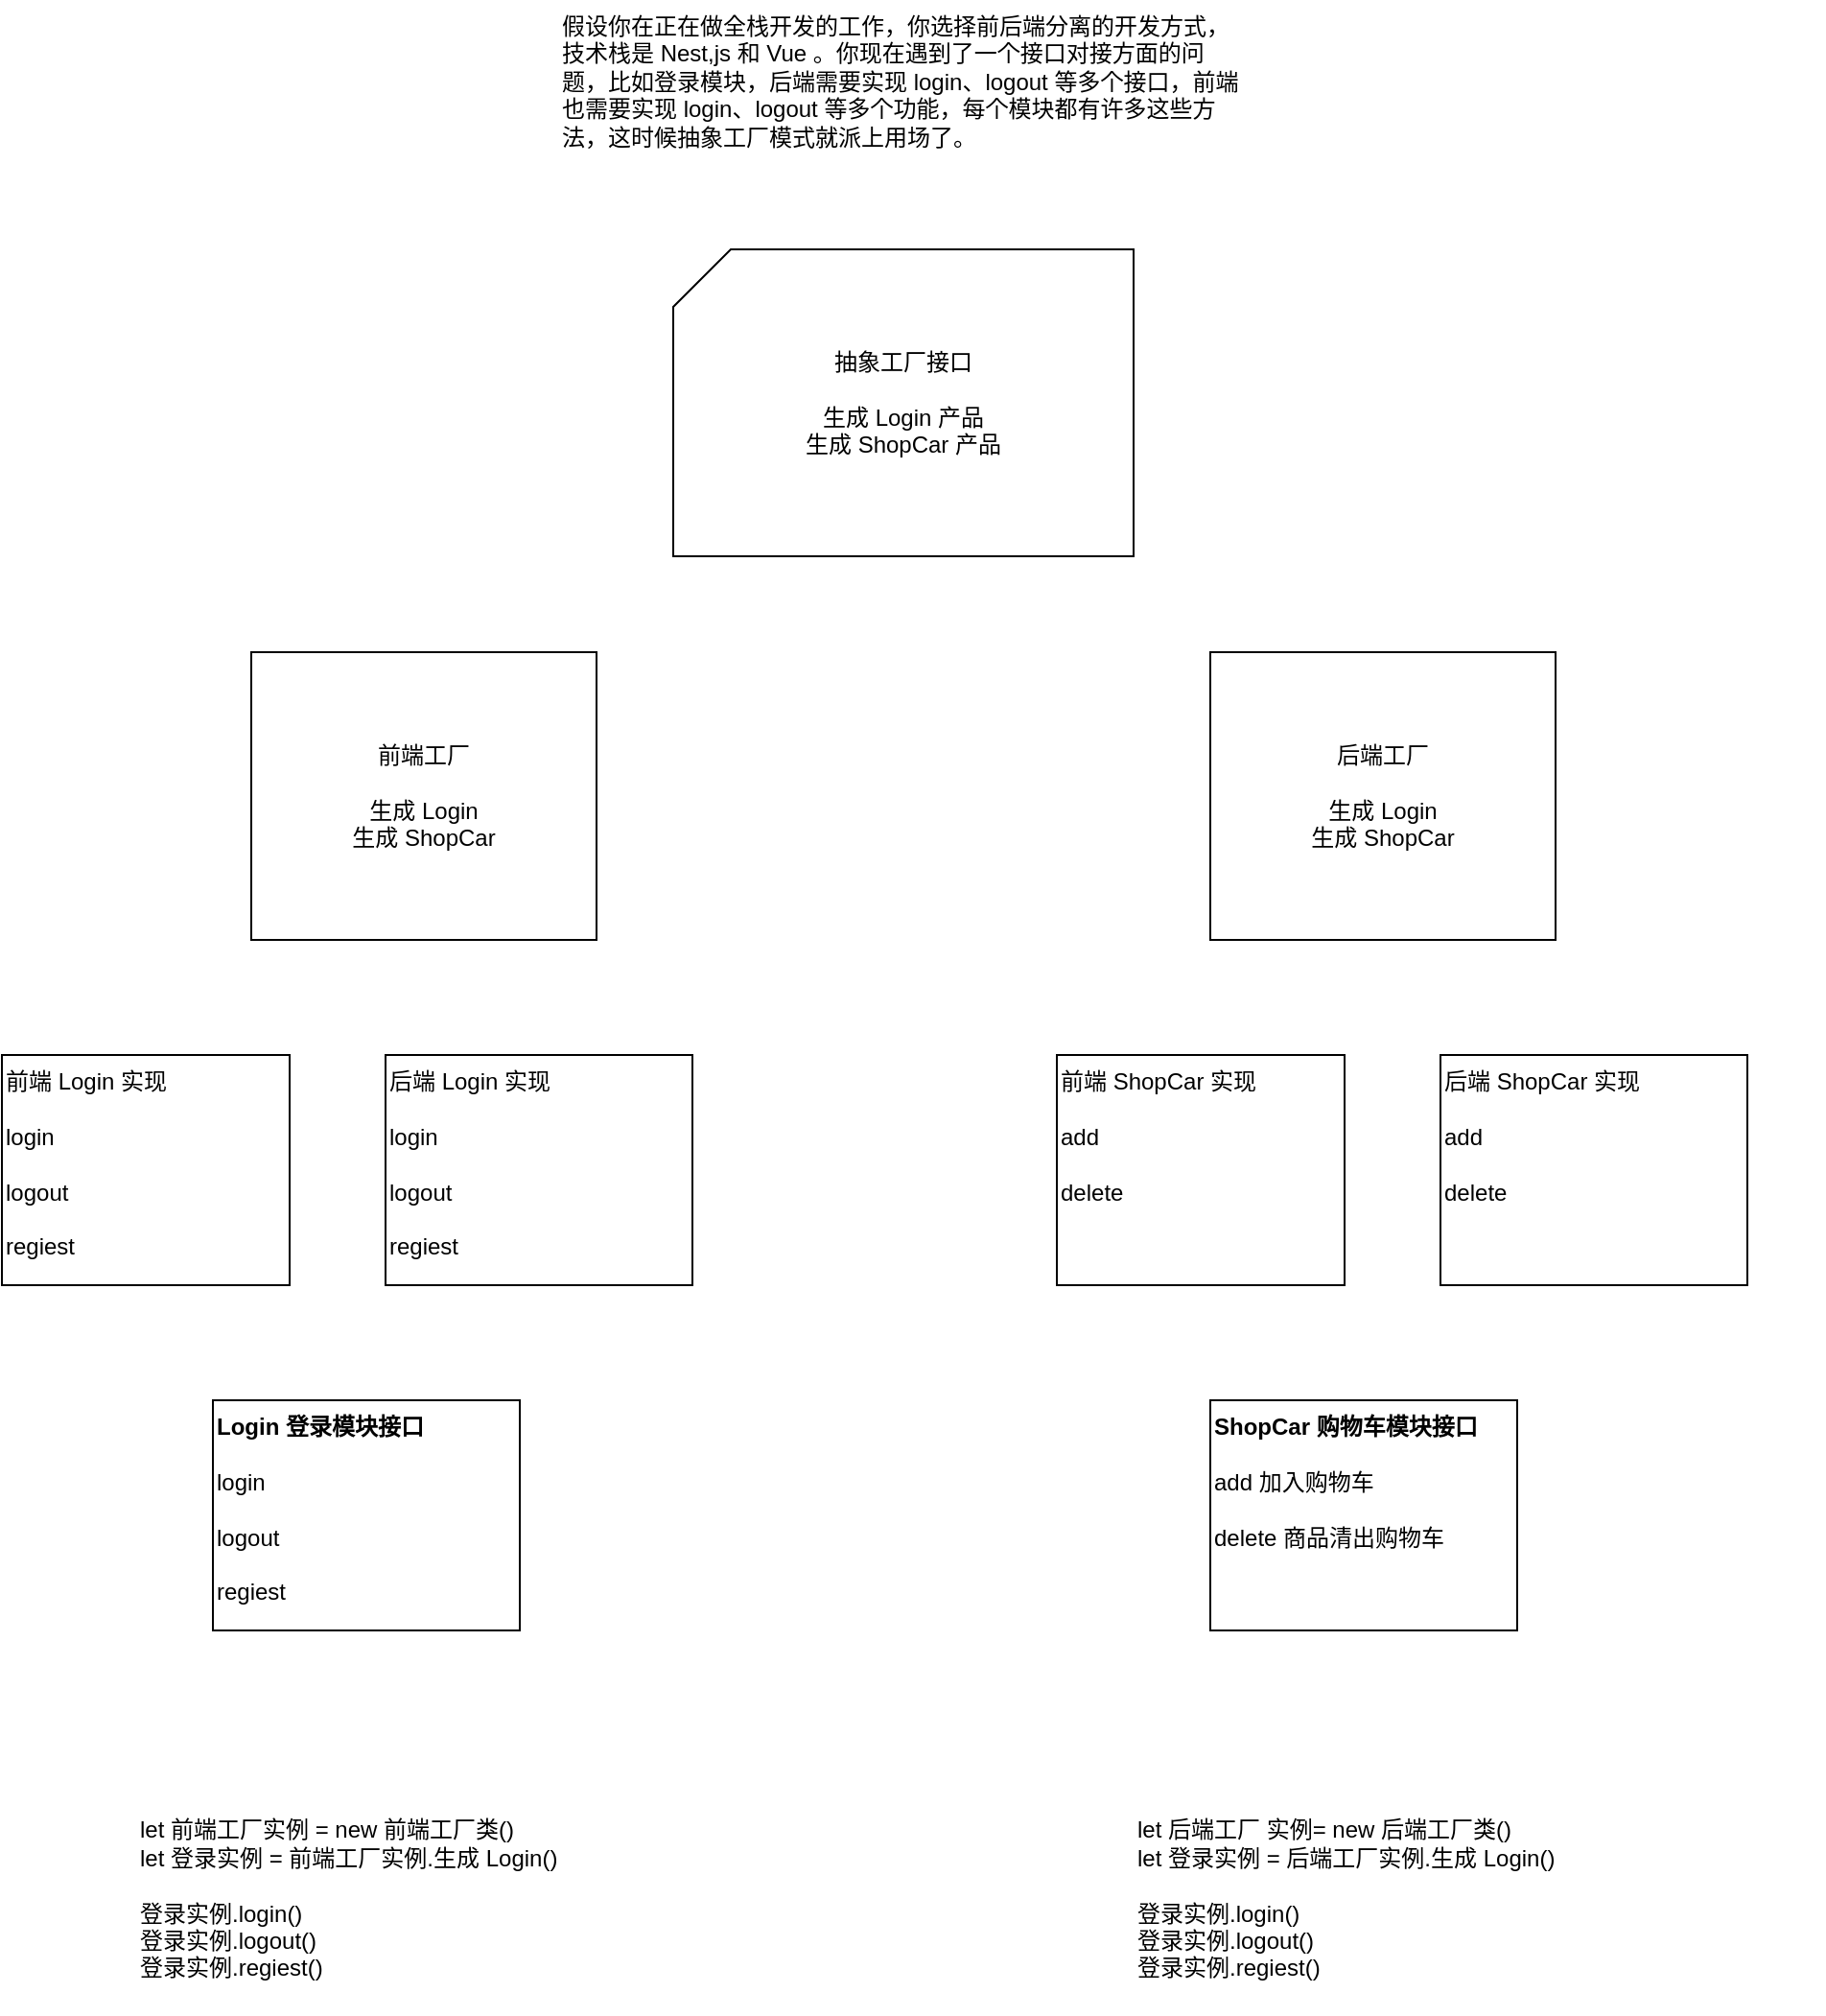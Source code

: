<mxfile version="13.6.6" type="github"><diagram id="kZqYOP29PEomeLAzogIY" name="第 1 页"><mxGraphModel dx="2249" dy="1931" grid="1" gridSize="10" guides="1" tooltips="1" connect="1" arrows="1" fold="1" page="1" pageScale="1" pageWidth="827" pageHeight="1169" math="0" shadow="0"><root><mxCell id="0"/><mxCell id="1" parent="0"/><mxCell id="k7xvHzniDoLxE_DeHkD4-1" value="假设你在正在做全栈开发的工作，你选择前后端分离的开发方式，技术栈是 Nest,js 和 Vue 。你现在遇到了一个接口对接方面的问题，比如登录模块，后端需要实现 login、logout 等多个接口，前端也需要实现 login、logout 等多个功能，每个模块都有许多这些方法，这时候抽象工厂模式就派上用场了。" style="text;html=1;strokeColor=none;fillColor=none;align=left;verticalAlign=top;whiteSpace=wrap;rounded=0;spacingTop=0;" parent="1" vertex="1"><mxGeometry x="20" y="-170" width="360" height="130" as="geometry"/></mxCell><mxCell id="k7xvHzniDoLxE_DeHkD4-2" value="&lt;b&gt;Login 登录模块接口&lt;/b&gt;&lt;br&gt;&lt;br&gt;login&amp;nbsp;&lt;br&gt;&lt;br&gt;logout&lt;br&gt;&lt;br&gt;regiest" style="rounded=0;whiteSpace=wrap;html=1;align=left;verticalAlign=top;" parent="1" vertex="1"><mxGeometry x="-160" y="560" width="160" height="120" as="geometry"/></mxCell><mxCell id="k7xvHzniDoLxE_DeHkD4-3" value="&lt;b&gt;ShopCar 购物车模块接口&lt;/b&gt;&lt;br&gt;&lt;br&gt;add 加入购物车&lt;br&gt;&lt;br&gt;delete 商品清出购物车" style="rounded=0;whiteSpace=wrap;html=1;align=left;verticalAlign=top;" parent="1" vertex="1"><mxGeometry x="360" y="560" width="160" height="120" as="geometry"/></mxCell><mxCell id="k7xvHzniDoLxE_DeHkD4-4" value="前端 Login 实现&lt;br&gt;&lt;br&gt;login&lt;br&gt;&lt;br&gt;logout&lt;br&gt;&lt;br&gt;regiest" style="rounded=0;whiteSpace=wrap;html=1;align=left;verticalAlign=top;" parent="1" vertex="1"><mxGeometry x="-270" y="380" width="150" height="120" as="geometry"/></mxCell><mxCell id="k7xvHzniDoLxE_DeHkD4-5" value="后端 Login 实现&lt;br&gt;&lt;br&gt;login&lt;br&gt;&lt;br&gt;logout&lt;br&gt;&lt;br&gt;regiest" style="rounded=0;whiteSpace=wrap;html=1;align=left;verticalAlign=top;" parent="1" vertex="1"><mxGeometry x="-70" y="380" width="160" height="120" as="geometry"/></mxCell><mxCell id="OpU_6dN-TyJ9evWdXeF1-1" value="前端 ShopCar 实现&lt;br&gt;&lt;br&gt;add&lt;br&gt;&lt;br&gt;delete" style="rounded=0;whiteSpace=wrap;html=1;align=left;verticalAlign=top;" parent="1" vertex="1"><mxGeometry x="280" y="380" width="150" height="120" as="geometry"/></mxCell><mxCell id="OpU_6dN-TyJ9evWdXeF1-2" value="后端 ShopCar 实现&lt;br&gt;&lt;br&gt;add&lt;br&gt;&lt;br&gt;delete" style="rounded=0;whiteSpace=wrap;html=1;align=left;verticalAlign=top;" parent="1" vertex="1"><mxGeometry x="480" y="380" width="160" height="120" as="geometry"/></mxCell><mxCell id="OpU_6dN-TyJ9evWdXeF1-3" value="前端工厂&lt;br&gt;&lt;br&gt;生成 Login&lt;br&gt;生成 ShopCar" style="rounded=0;whiteSpace=wrap;html=1;" parent="1" vertex="1"><mxGeometry x="-140" y="170" width="180" height="150" as="geometry"/></mxCell><mxCell id="OpU_6dN-TyJ9evWdXeF1-4" value="后端工厂&lt;br&gt;&lt;br&gt;生成 Login&lt;br&gt;生成 ShopCar" style="rounded=0;whiteSpace=wrap;html=1;" parent="1" vertex="1"><mxGeometry x="360" y="170" width="180" height="150" as="geometry"/></mxCell><mxCell id="OpU_6dN-TyJ9evWdXeF1-6" value="抽象工厂接口&lt;br&gt;&lt;br&gt;生成 Login 产品&lt;br&gt;生成 ShopCar 产品" style="shape=card;whiteSpace=wrap;html=1;" parent="1" vertex="1"><mxGeometry x="80" y="-40" width="240" height="160" as="geometry"/></mxCell><mxCell id="OpU_6dN-TyJ9evWdXeF1-7" value="let 前端工厂实例 = new 前端工厂类()&lt;br&gt;let 登录实例 = 前端工厂实例.生成 Login()&lt;br&gt;&lt;br&gt;登录实例.login()&lt;br&gt;登录实例.logout()&lt;br&gt;登录实例.regiest()" style="text;html=1;strokeColor=none;fillColor=none;align=left;verticalAlign=middle;whiteSpace=wrap;rounded=0;" parent="1" vertex="1"><mxGeometry x="-200" y="760" width="360" height="120" as="geometry"/></mxCell><mxCell id="OpU_6dN-TyJ9evWdXeF1-8" value="let 后端工厂 实例= new 后端工厂类()&lt;br&gt;let 登录实例 = 后端工厂实例.生成 Login()&lt;br&gt;&lt;br&gt;登录实例.login()&lt;br&gt;登录实例.logout()&lt;br&gt;登录实例.regiest()" style="text;html=1;strokeColor=none;fillColor=none;align=left;verticalAlign=middle;whiteSpace=wrap;rounded=0;" parent="1" vertex="1"><mxGeometry x="320" y="760" width="360" height="120" as="geometry"/></mxCell></root></mxGraphModel></diagram></mxfile>